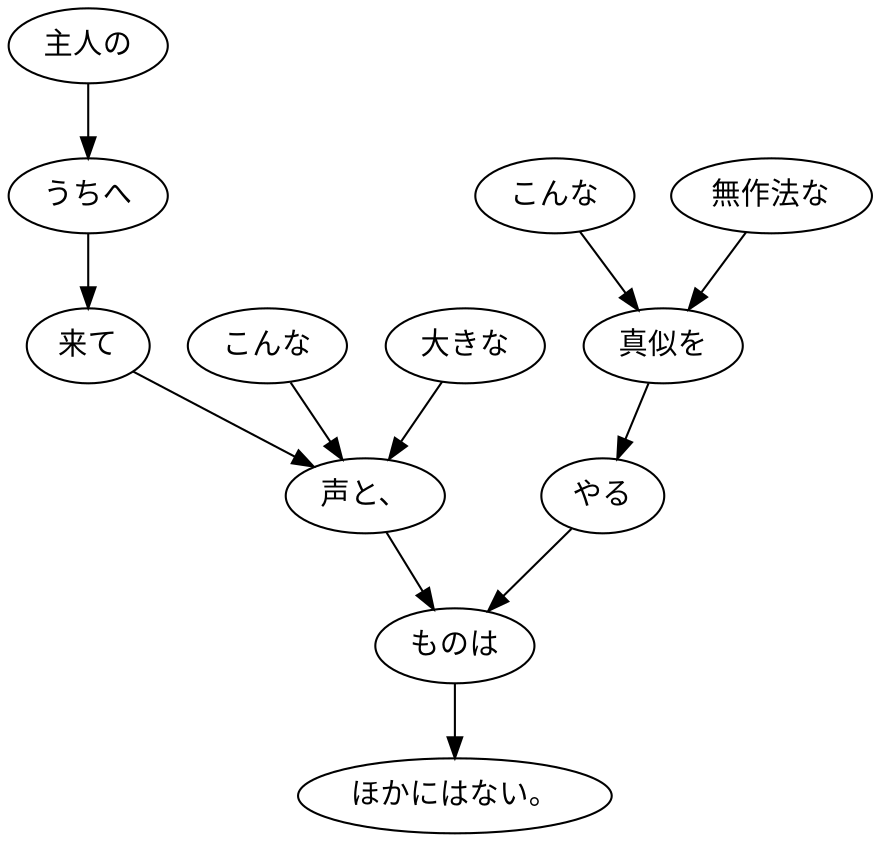 digraph graph3400 {
	node0 [label="主人の"];
	node1 [label="うちへ"];
	node2 [label="来て"];
	node3 [label="こんな"];
	node4 [label="大きな"];
	node5 [label="声と、"];
	node6 [label="こんな"];
	node7 [label="無作法な"];
	node8 [label="真似を"];
	node9 [label="やる"];
	node10 [label="ものは"];
	node11 [label="ほかにはない。"];
	node0 -> node1;
	node1 -> node2;
	node2 -> node5;
	node3 -> node5;
	node4 -> node5;
	node5 -> node10;
	node6 -> node8;
	node7 -> node8;
	node8 -> node9;
	node9 -> node10;
	node10 -> node11;
}
